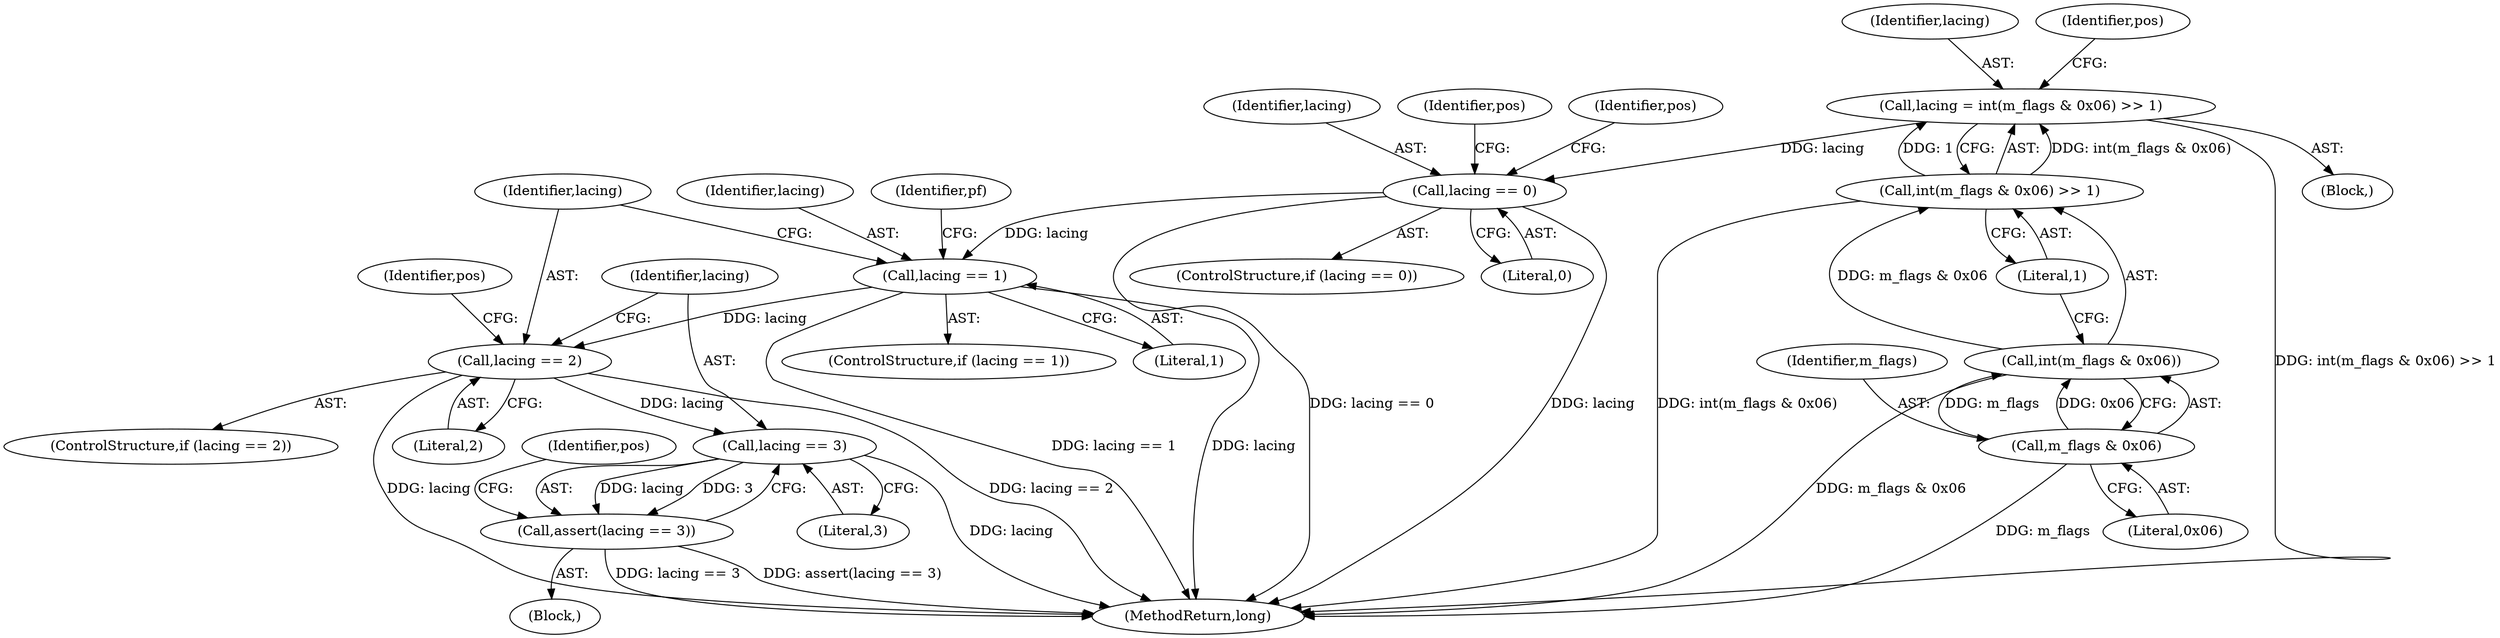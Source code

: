 digraph "0_Android_cc274e2abe8b2a6698a5c47d8aa4bb45f1f9538d_33@API" {
"1000262" [label="(Call,lacing = int(m_flags & 0x06) >> 1)"];
"1000264" [label="(Call,int(m_flags & 0x06) >> 1)"];
"1000265" [label="(Call,int(m_flags & 0x06))"];
"1000266" [label="(Call,m_flags & 0x06)"];
"1000273" [label="(Call,lacing == 0)"];
"1000384" [label="(Call,lacing == 1)"];
"1000598" [label="(Call,lacing == 2)"];
"1000700" [label="(Call,lacing == 3)"];
"1000699" [label="(Call,assert(lacing == 3))"];
"1000267" [label="(Identifier,m_flags)"];
"1000336" [label="(Identifier,pos)"];
"1000385" [label="(Identifier,lacing)"];
"1000275" [label="(Literal,0)"];
"1000599" [label="(Identifier,lacing)"];
"1000265" [label="(Call,int(m_flags & 0x06))"];
"1000279" [label="(Identifier,pos)"];
"1000598" [label="(Call,lacing == 2)"];
"1000700" [label="(Call,lacing == 3)"];
"1000597" [label="(ControlStructure,if (lacing == 2))"];
"1000600" [label="(Literal,2)"];
"1000263" [label="(Identifier,lacing)"];
"1000123" [label="(Block,)"];
"1000383" [label="(ControlStructure,if (lacing == 1))"];
"1001066" [label="(MethodReturn,long)"];
"1000264" [label="(Call,int(m_flags & 0x06) >> 1)"];
"1000390" [label="(Identifier,pf)"];
"1000386" [label="(Literal,1)"];
"1000699" [label="(Call,assert(lacing == 3))"];
"1000269" [label="(Literal,1)"];
"1000266" [label="(Call,m_flags & 0x06)"];
"1000272" [label="(ControlStructure,if (lacing == 0))"];
"1000604" [label="(Identifier,pos)"];
"1000384" [label="(Call,lacing == 1)"];
"1000273" [label="(Call,lacing == 0)"];
"1000698" [label="(Block,)"];
"1000271" [label="(Identifier,pos)"];
"1000268" [label="(Literal,0x06)"];
"1000701" [label="(Identifier,lacing)"];
"1000702" [label="(Literal,3)"];
"1000705" [label="(Identifier,pos)"];
"1000274" [label="(Identifier,lacing)"];
"1000262" [label="(Call,lacing = int(m_flags & 0x06) >> 1)"];
"1000262" -> "1000123"  [label="AST: "];
"1000262" -> "1000264"  [label="CFG: "];
"1000263" -> "1000262"  [label="AST: "];
"1000264" -> "1000262"  [label="AST: "];
"1000271" -> "1000262"  [label="CFG: "];
"1000262" -> "1001066"  [label="DDG: int(m_flags & 0x06) >> 1"];
"1000264" -> "1000262"  [label="DDG: int(m_flags & 0x06)"];
"1000264" -> "1000262"  [label="DDG: 1"];
"1000262" -> "1000273"  [label="DDG: lacing"];
"1000264" -> "1000269"  [label="CFG: "];
"1000265" -> "1000264"  [label="AST: "];
"1000269" -> "1000264"  [label="AST: "];
"1000264" -> "1001066"  [label="DDG: int(m_flags & 0x06)"];
"1000265" -> "1000264"  [label="DDG: m_flags & 0x06"];
"1000265" -> "1000266"  [label="CFG: "];
"1000266" -> "1000265"  [label="AST: "];
"1000269" -> "1000265"  [label="CFG: "];
"1000265" -> "1001066"  [label="DDG: m_flags & 0x06"];
"1000266" -> "1000265"  [label="DDG: m_flags"];
"1000266" -> "1000265"  [label="DDG: 0x06"];
"1000266" -> "1000268"  [label="CFG: "];
"1000267" -> "1000266"  [label="AST: "];
"1000268" -> "1000266"  [label="AST: "];
"1000266" -> "1001066"  [label="DDG: m_flags"];
"1000273" -> "1000272"  [label="AST: "];
"1000273" -> "1000275"  [label="CFG: "];
"1000274" -> "1000273"  [label="AST: "];
"1000275" -> "1000273"  [label="AST: "];
"1000279" -> "1000273"  [label="CFG: "];
"1000336" -> "1000273"  [label="CFG: "];
"1000273" -> "1001066"  [label="DDG: lacing"];
"1000273" -> "1001066"  [label="DDG: lacing == 0"];
"1000273" -> "1000384"  [label="DDG: lacing"];
"1000384" -> "1000383"  [label="AST: "];
"1000384" -> "1000386"  [label="CFG: "];
"1000385" -> "1000384"  [label="AST: "];
"1000386" -> "1000384"  [label="AST: "];
"1000390" -> "1000384"  [label="CFG: "];
"1000599" -> "1000384"  [label="CFG: "];
"1000384" -> "1001066"  [label="DDG: lacing == 1"];
"1000384" -> "1001066"  [label="DDG: lacing"];
"1000384" -> "1000598"  [label="DDG: lacing"];
"1000598" -> "1000597"  [label="AST: "];
"1000598" -> "1000600"  [label="CFG: "];
"1000599" -> "1000598"  [label="AST: "];
"1000600" -> "1000598"  [label="AST: "];
"1000604" -> "1000598"  [label="CFG: "];
"1000701" -> "1000598"  [label="CFG: "];
"1000598" -> "1001066"  [label="DDG: lacing"];
"1000598" -> "1001066"  [label="DDG: lacing == 2"];
"1000598" -> "1000700"  [label="DDG: lacing"];
"1000700" -> "1000699"  [label="AST: "];
"1000700" -> "1000702"  [label="CFG: "];
"1000701" -> "1000700"  [label="AST: "];
"1000702" -> "1000700"  [label="AST: "];
"1000699" -> "1000700"  [label="CFG: "];
"1000700" -> "1001066"  [label="DDG: lacing"];
"1000700" -> "1000699"  [label="DDG: lacing"];
"1000700" -> "1000699"  [label="DDG: 3"];
"1000699" -> "1000698"  [label="AST: "];
"1000705" -> "1000699"  [label="CFG: "];
"1000699" -> "1001066"  [label="DDG: lacing == 3"];
"1000699" -> "1001066"  [label="DDG: assert(lacing == 3)"];
}
